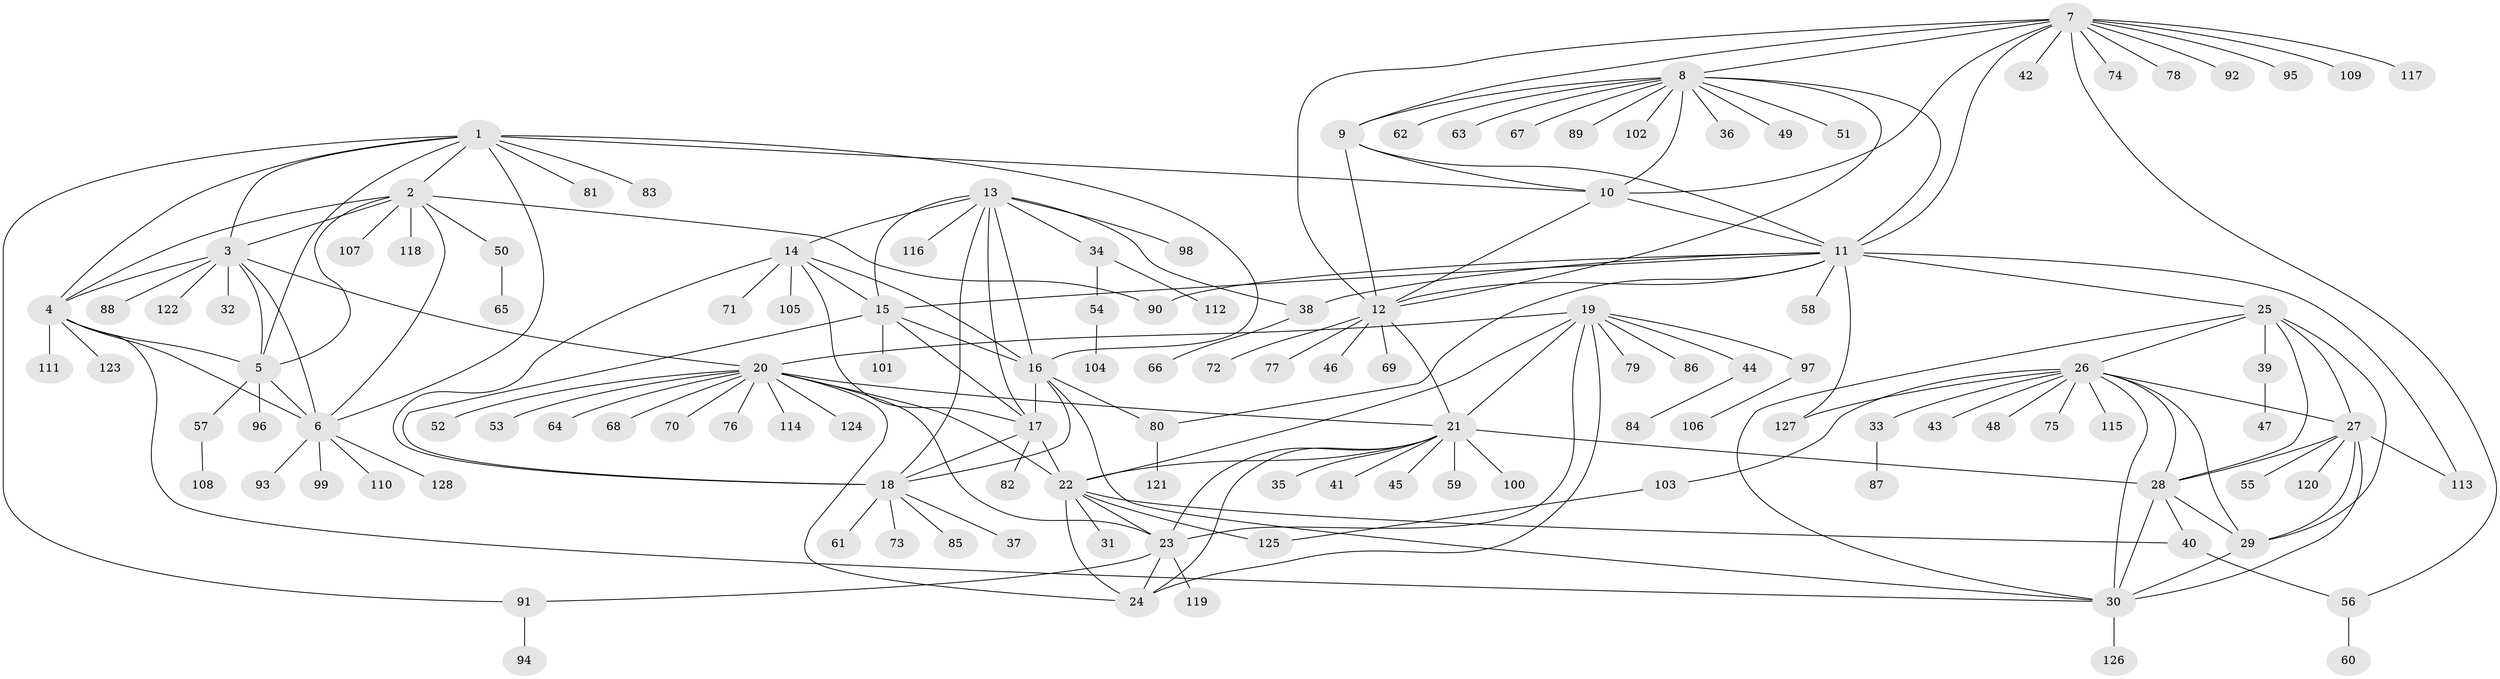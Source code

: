 // coarse degree distribution, {8: 0.02564102564102564, 7: 0.1282051282051282, 6: 0.1794871794871795, 5: 0.1794871794871795, 11: 0.02564102564102564, 3: 0.05128205128205128, 4: 0.05128205128205128, 1: 0.23076923076923078, 2: 0.1282051282051282}
// Generated by graph-tools (version 1.1) at 2025/52/03/04/25 22:52:19]
// undirected, 128 vertices, 192 edges
graph export_dot {
  node [color=gray90,style=filled];
  1;
  2;
  3;
  4;
  5;
  6;
  7;
  8;
  9;
  10;
  11;
  12;
  13;
  14;
  15;
  16;
  17;
  18;
  19;
  20;
  21;
  22;
  23;
  24;
  25;
  26;
  27;
  28;
  29;
  30;
  31;
  32;
  33;
  34;
  35;
  36;
  37;
  38;
  39;
  40;
  41;
  42;
  43;
  44;
  45;
  46;
  47;
  48;
  49;
  50;
  51;
  52;
  53;
  54;
  55;
  56;
  57;
  58;
  59;
  60;
  61;
  62;
  63;
  64;
  65;
  66;
  67;
  68;
  69;
  70;
  71;
  72;
  73;
  74;
  75;
  76;
  77;
  78;
  79;
  80;
  81;
  82;
  83;
  84;
  85;
  86;
  87;
  88;
  89;
  90;
  91;
  92;
  93;
  94;
  95;
  96;
  97;
  98;
  99;
  100;
  101;
  102;
  103;
  104;
  105;
  106;
  107;
  108;
  109;
  110;
  111;
  112;
  113;
  114;
  115;
  116;
  117;
  118;
  119;
  120;
  121;
  122;
  123;
  124;
  125;
  126;
  127;
  128;
  1 -- 2;
  1 -- 3;
  1 -- 4;
  1 -- 5;
  1 -- 6;
  1 -- 10;
  1 -- 16;
  1 -- 81;
  1 -- 83;
  1 -- 91;
  2 -- 3;
  2 -- 4;
  2 -- 5;
  2 -- 6;
  2 -- 50;
  2 -- 90;
  2 -- 107;
  2 -- 118;
  3 -- 4;
  3 -- 5;
  3 -- 6;
  3 -- 20;
  3 -- 32;
  3 -- 88;
  3 -- 122;
  4 -- 5;
  4 -- 6;
  4 -- 30;
  4 -- 111;
  4 -- 123;
  5 -- 6;
  5 -- 57;
  5 -- 96;
  6 -- 93;
  6 -- 99;
  6 -- 110;
  6 -- 128;
  7 -- 8;
  7 -- 9;
  7 -- 10;
  7 -- 11;
  7 -- 12;
  7 -- 42;
  7 -- 56;
  7 -- 74;
  7 -- 78;
  7 -- 92;
  7 -- 95;
  7 -- 109;
  7 -- 117;
  8 -- 9;
  8 -- 10;
  8 -- 11;
  8 -- 12;
  8 -- 36;
  8 -- 49;
  8 -- 51;
  8 -- 62;
  8 -- 63;
  8 -- 67;
  8 -- 89;
  8 -- 102;
  9 -- 10;
  9 -- 11;
  9 -- 12;
  10 -- 11;
  10 -- 12;
  11 -- 12;
  11 -- 15;
  11 -- 25;
  11 -- 38;
  11 -- 58;
  11 -- 80;
  11 -- 90;
  11 -- 113;
  11 -- 127;
  12 -- 21;
  12 -- 46;
  12 -- 69;
  12 -- 72;
  12 -- 77;
  13 -- 14;
  13 -- 15;
  13 -- 16;
  13 -- 17;
  13 -- 18;
  13 -- 34;
  13 -- 38;
  13 -- 98;
  13 -- 116;
  14 -- 15;
  14 -- 16;
  14 -- 17;
  14 -- 18;
  14 -- 71;
  14 -- 105;
  15 -- 16;
  15 -- 17;
  15 -- 18;
  15 -- 101;
  16 -- 17;
  16 -- 18;
  16 -- 30;
  16 -- 80;
  17 -- 18;
  17 -- 22;
  17 -- 82;
  18 -- 37;
  18 -- 61;
  18 -- 73;
  18 -- 85;
  19 -- 20;
  19 -- 21;
  19 -- 22;
  19 -- 23;
  19 -- 24;
  19 -- 44;
  19 -- 79;
  19 -- 86;
  19 -- 97;
  20 -- 21;
  20 -- 22;
  20 -- 23;
  20 -- 24;
  20 -- 52;
  20 -- 53;
  20 -- 64;
  20 -- 68;
  20 -- 70;
  20 -- 76;
  20 -- 114;
  20 -- 124;
  21 -- 22;
  21 -- 23;
  21 -- 24;
  21 -- 28;
  21 -- 35;
  21 -- 41;
  21 -- 45;
  21 -- 59;
  21 -- 100;
  22 -- 23;
  22 -- 24;
  22 -- 31;
  22 -- 40;
  22 -- 125;
  23 -- 24;
  23 -- 91;
  23 -- 119;
  25 -- 26;
  25 -- 27;
  25 -- 28;
  25 -- 29;
  25 -- 30;
  25 -- 39;
  26 -- 27;
  26 -- 28;
  26 -- 29;
  26 -- 30;
  26 -- 33;
  26 -- 43;
  26 -- 48;
  26 -- 75;
  26 -- 103;
  26 -- 115;
  26 -- 127;
  27 -- 28;
  27 -- 29;
  27 -- 30;
  27 -- 55;
  27 -- 113;
  27 -- 120;
  28 -- 29;
  28 -- 30;
  28 -- 40;
  29 -- 30;
  30 -- 126;
  33 -- 87;
  34 -- 54;
  34 -- 112;
  38 -- 66;
  39 -- 47;
  40 -- 56;
  44 -- 84;
  50 -- 65;
  54 -- 104;
  56 -- 60;
  57 -- 108;
  80 -- 121;
  91 -- 94;
  97 -- 106;
  103 -- 125;
}
